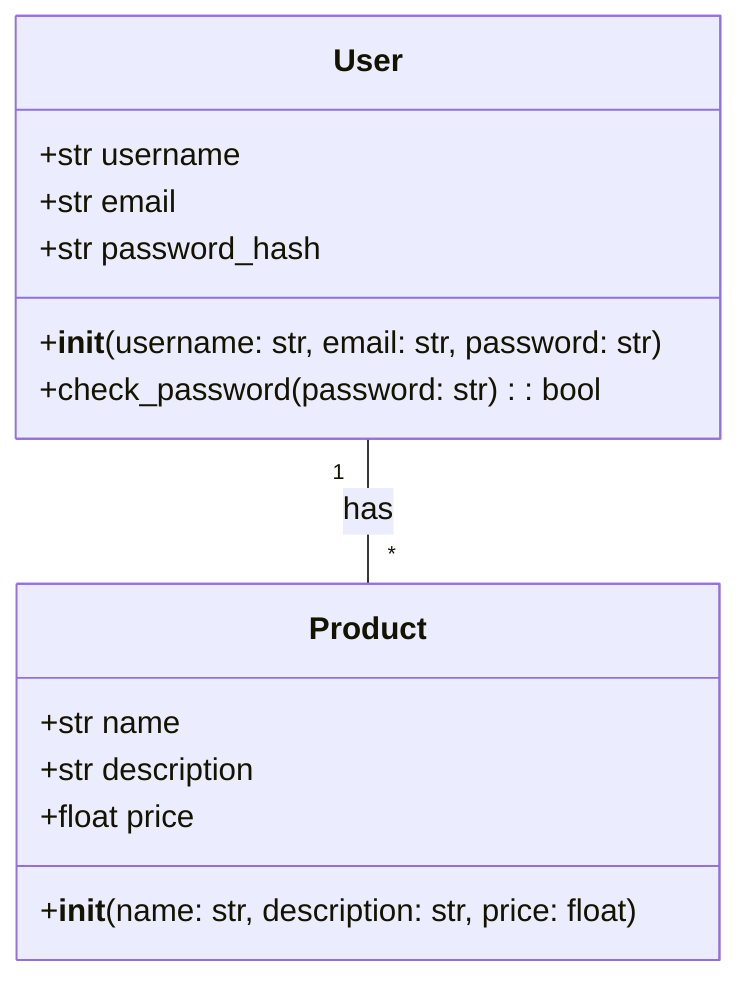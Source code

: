 classDiagram
    class User{
        +str username
        +str email
        +str password_hash
        +__init__(username: str, email: str, password: str)
        +check_password(password: str): bool
    }
    class Product{
        +str name
        +str description
        +float price
        +__init__(name: str, description: str, price: float)
    }
    User "1" -- "*" Product: has